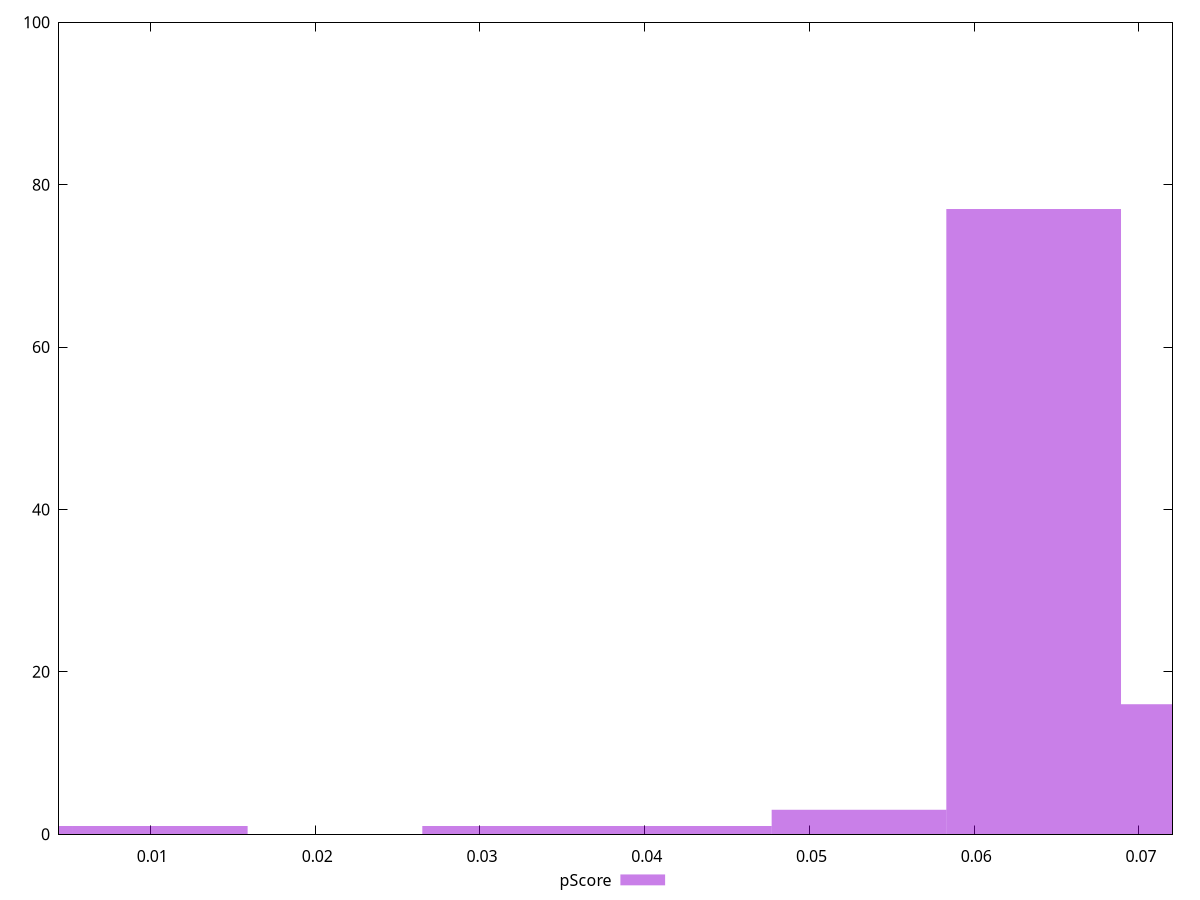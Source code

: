 reset

$pScore <<EOF
0 1
0.010602033074829185 1
0.04240813229931674 1
0.03180609922448756 1
0.06361219844897512 77
0.0742142315238043 16
0.05301016537414592 3
EOF

set key outside below
set boxwidth 0.010602033074829185
set xrange [0.004454066823842862:0.07203866746883453]
set yrange [0:100]
set trange [0:100]
set style fill transparent solid 0.5 noborder
set terminal svg size 640, 490 enhanced background rgb 'white'
set output "report_00017_2021-02-10T15-08-03.406Z/largest-contentful-paint/samples/pages+cached+noadtech+nomedia/pScore/histogram.svg"

plot $pScore title "pScore" with boxes

reset
